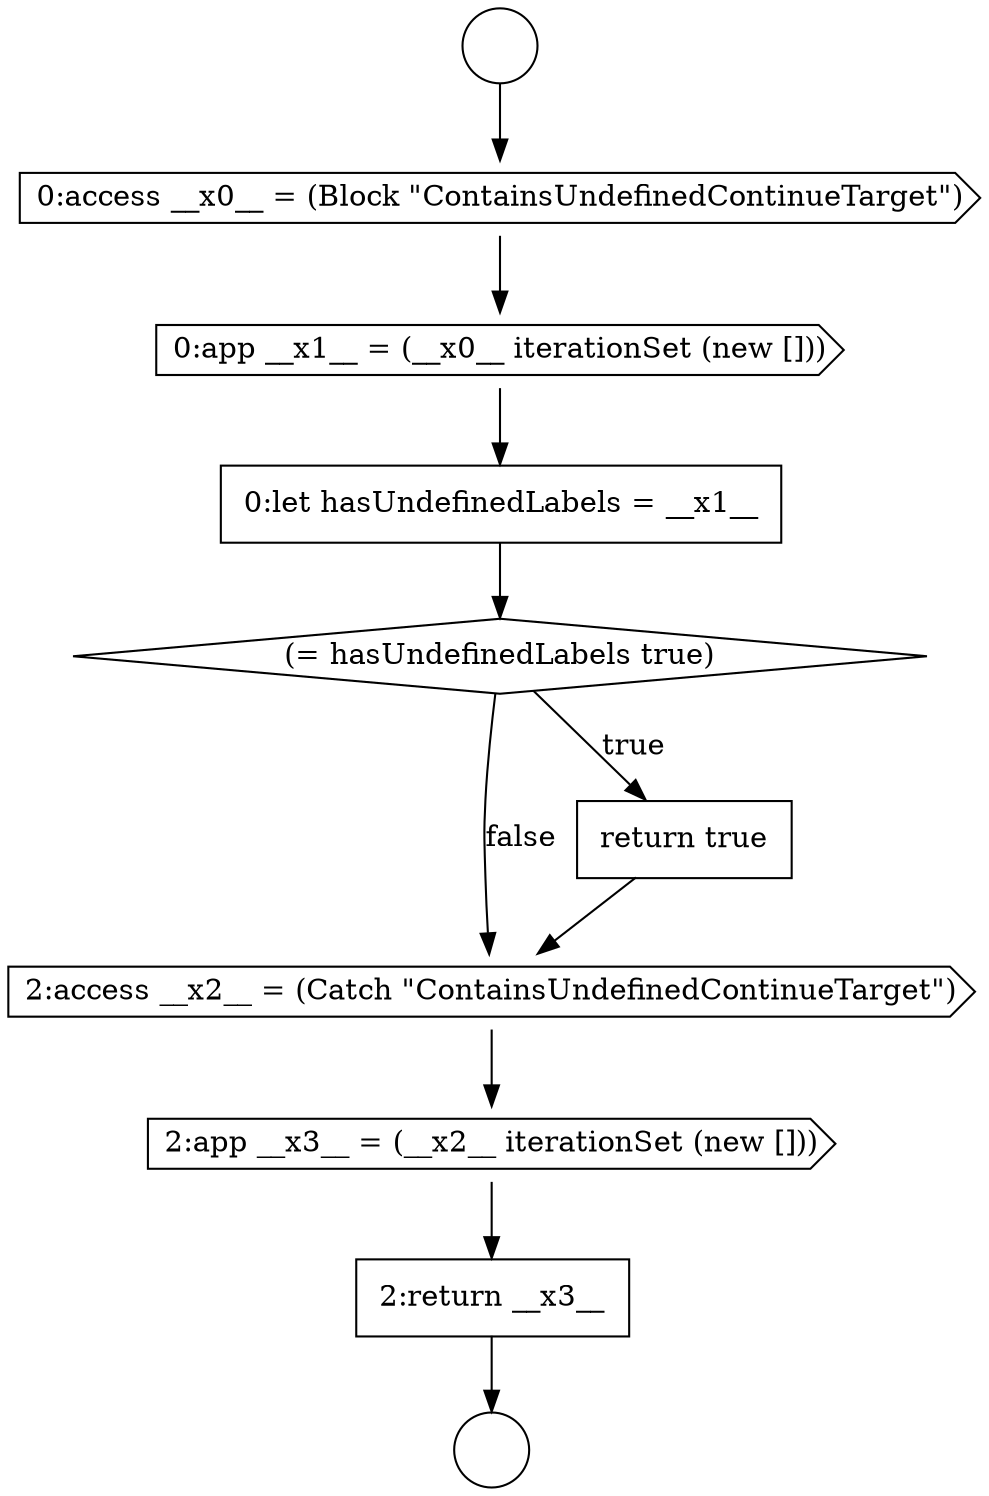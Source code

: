 digraph {
  node7691 [shape=circle label=" " color="black" fillcolor="white" style=filled]
  node7696 [shape=diamond, label=<<font color="black">(= hasUndefinedLabels true)</font>> color="black" fillcolor="white" style=filled]
  node7692 [shape=circle label=" " color="black" fillcolor="white" style=filled]
  node7698 [shape=cds, label=<<font color="black">2:access __x2__ = (Catch &quot;ContainsUndefinedContinueTarget&quot;)</font>> color="black" fillcolor="white" style=filled]
  node7699 [shape=cds, label=<<font color="black">2:app __x3__ = (__x2__ iterationSet (new []))</font>> color="black" fillcolor="white" style=filled]
  node7693 [shape=cds, label=<<font color="black">0:access __x0__ = (Block &quot;ContainsUndefinedContinueTarget&quot;)</font>> color="black" fillcolor="white" style=filled]
  node7700 [shape=none, margin=0, label=<<font color="black">
    <table border="0" cellborder="1" cellspacing="0" cellpadding="10">
      <tr><td align="left">2:return __x3__</td></tr>
    </table>
  </font>> color="black" fillcolor="white" style=filled]
  node7694 [shape=cds, label=<<font color="black">0:app __x1__ = (__x0__ iterationSet (new []))</font>> color="black" fillcolor="white" style=filled]
  node7697 [shape=none, margin=0, label=<<font color="black">
    <table border="0" cellborder="1" cellspacing="0" cellpadding="10">
      <tr><td align="left">return true</td></tr>
    </table>
  </font>> color="black" fillcolor="white" style=filled]
  node7695 [shape=none, margin=0, label=<<font color="black">
    <table border="0" cellborder="1" cellspacing="0" cellpadding="10">
      <tr><td align="left">0:let hasUndefinedLabels = __x1__</td></tr>
    </table>
  </font>> color="black" fillcolor="white" style=filled]
  node7695 -> node7696 [ color="black"]
  node7694 -> node7695 [ color="black"]
  node7698 -> node7699 [ color="black"]
  node7691 -> node7693 [ color="black"]
  node7693 -> node7694 [ color="black"]
  node7697 -> node7698 [ color="black"]
  node7700 -> node7692 [ color="black"]
  node7699 -> node7700 [ color="black"]
  node7696 -> node7697 [label=<<font color="black">true</font>> color="black"]
  node7696 -> node7698 [label=<<font color="black">false</font>> color="black"]
}
